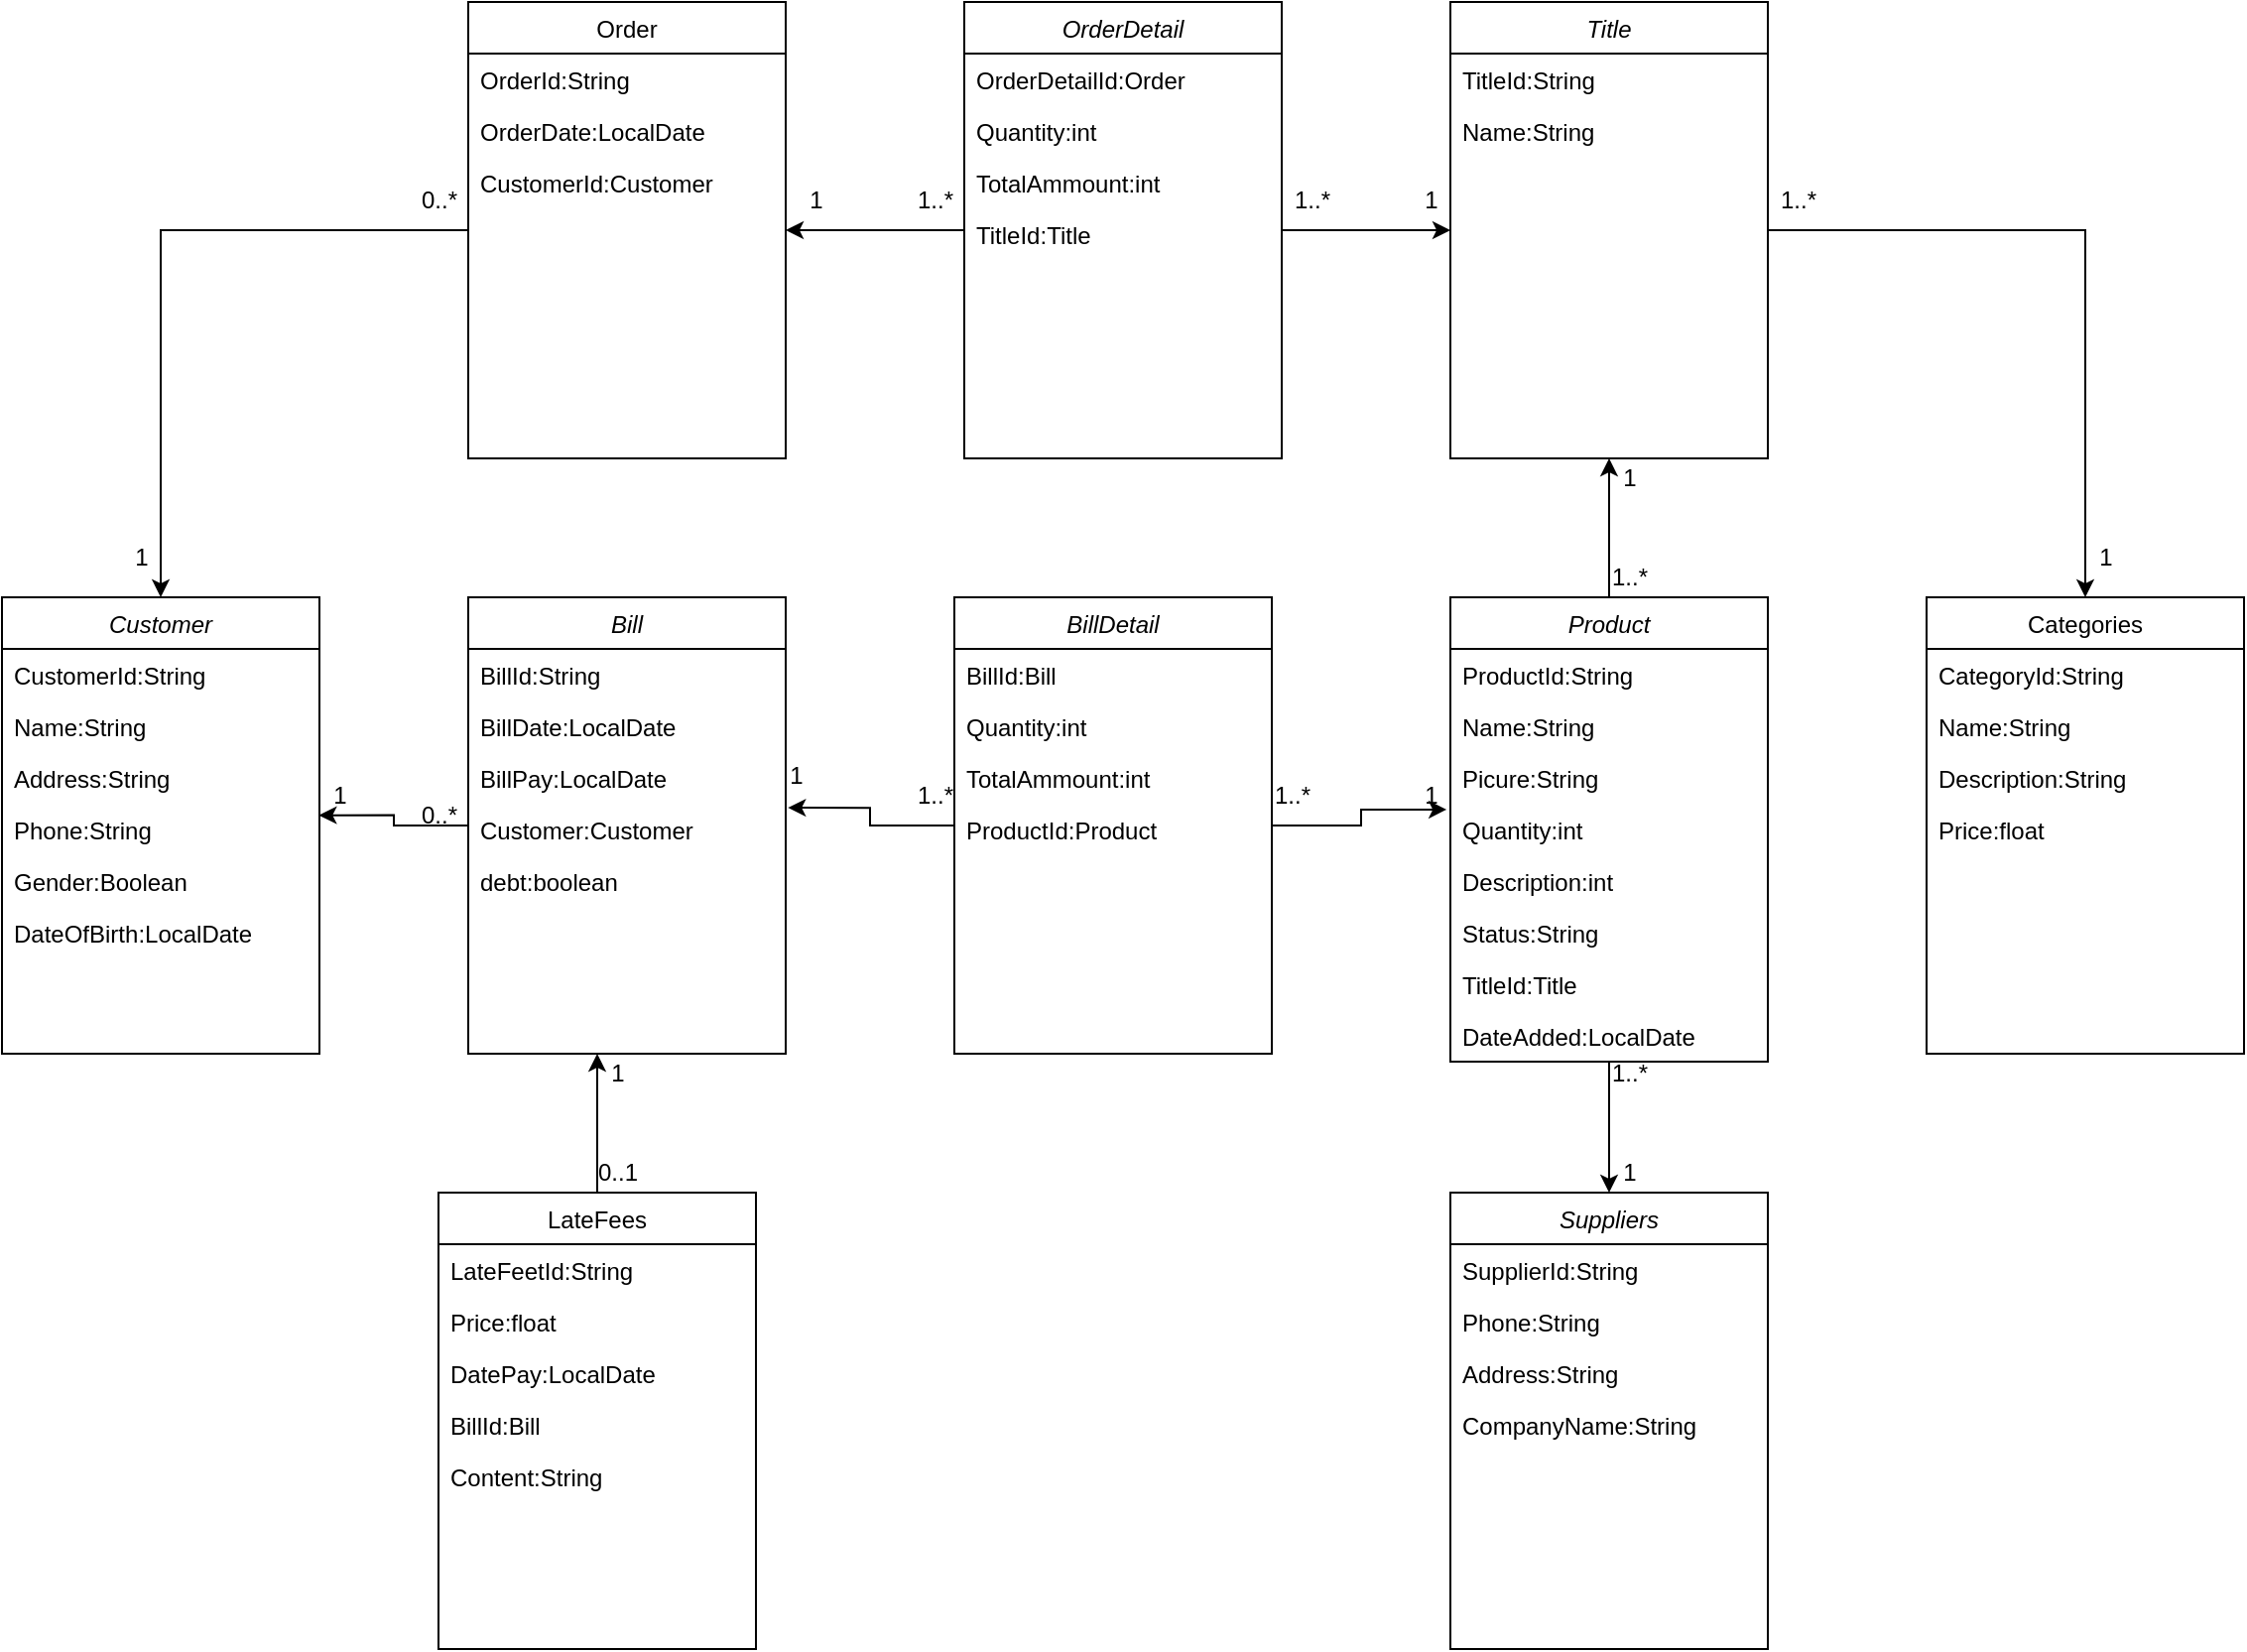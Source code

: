 <mxfile version="13.7.3" type="github">
  <diagram id="C5RBs43oDa-KdzZeNtuy" name="Page-1">
    <mxGraphModel dx="2249" dy="1899" grid="1" gridSize="10" guides="1" tooltips="1" connect="1" arrows="1" fold="1" page="1" pageScale="1" pageWidth="827" pageHeight="1169" math="0" shadow="0">
      <root>
        <mxCell id="WIyWlLk6GJQsqaUBKTNV-0" />
        <mxCell id="WIyWlLk6GJQsqaUBKTNV-1" parent="WIyWlLk6GJQsqaUBKTNV-0" />
        <mxCell id="HUHal7CJubi-LXtCCVxJ-63" style="edgeStyle=orthogonalEdgeStyle;rounded=0;orthogonalLoop=1;jettySize=auto;html=1;entryX=0.5;entryY=0;entryDx=0;entryDy=0;" parent="WIyWlLk6GJQsqaUBKTNV-1" source="HUHal7CJubi-LXtCCVxJ-17" target="HUHal7CJubi-LXtCCVxJ-24" edge="1">
          <mxGeometry relative="1" as="geometry" />
        </mxCell>
        <mxCell id="HUHal7CJubi-LXtCCVxJ-87" style="edgeStyle=orthogonalEdgeStyle;rounded=0;orthogonalLoop=1;jettySize=auto;html=1;entryX=0.5;entryY=1;entryDx=0;entryDy=0;" parent="WIyWlLk6GJQsqaUBKTNV-1" source="HUHal7CJubi-LXtCCVxJ-17" target="HUHal7CJubi-LXtCCVxJ-28" edge="1">
          <mxGeometry relative="1" as="geometry" />
        </mxCell>
        <mxCell id="HUHal7CJubi-LXtCCVxJ-17" value="Product" style="swimlane;fontStyle=2;align=center;verticalAlign=top;childLayout=stackLayout;horizontal=1;startSize=26;horizontalStack=0;resizeParent=1;resizeLast=0;collapsible=1;marginBottom=0;rounded=0;shadow=0;strokeWidth=1;" parent="WIyWlLk6GJQsqaUBKTNV-1" vertex="1">
          <mxGeometry x="700" y="40" width="160" height="234" as="geometry">
            <mxRectangle x="230" y="140" width="160" height="26" as="alternateBounds" />
          </mxGeometry>
        </mxCell>
        <mxCell id="HUHal7CJubi-LXtCCVxJ-18" value="ProductId:String" style="text;align=left;verticalAlign=top;spacingLeft=4;spacingRight=4;overflow=hidden;rotatable=0;points=[[0,0.5],[1,0.5]];portConstraint=eastwest;" parent="HUHal7CJubi-LXtCCVxJ-17" vertex="1">
          <mxGeometry y="26" width="160" height="26" as="geometry" />
        </mxCell>
        <mxCell id="HUHal7CJubi-LXtCCVxJ-19" value="Name:String" style="text;align=left;verticalAlign=top;spacingLeft=4;spacingRight=4;overflow=hidden;rotatable=0;points=[[0,0.5],[1,0.5]];portConstraint=eastwest;" parent="HUHal7CJubi-LXtCCVxJ-17" vertex="1">
          <mxGeometry y="52" width="160" height="26" as="geometry" />
        </mxCell>
        <mxCell id="HUHal7CJubi-LXtCCVxJ-22" value="Picure:String" style="text;align=left;verticalAlign=top;spacingLeft=4;spacingRight=4;overflow=hidden;rotatable=0;points=[[0,0.5],[1,0.5]];portConstraint=eastwest;" parent="HUHal7CJubi-LXtCCVxJ-17" vertex="1">
          <mxGeometry y="78" width="160" height="26" as="geometry" />
        </mxCell>
        <mxCell id="HUHal7CJubi-LXtCCVxJ-51" value="Quantity:int" style="text;align=left;verticalAlign=top;spacingLeft=4;spacingRight=4;overflow=hidden;rotatable=0;points=[[0,0.5],[1,0.5]];portConstraint=eastwest;" parent="HUHal7CJubi-LXtCCVxJ-17" vertex="1">
          <mxGeometry y="104" width="160" height="26" as="geometry" />
        </mxCell>
        <mxCell id="HUHal7CJubi-LXtCCVxJ-52" value="Description:int" style="text;align=left;verticalAlign=top;spacingLeft=4;spacingRight=4;overflow=hidden;rotatable=0;points=[[0,0.5],[1,0.5]];portConstraint=eastwest;" parent="HUHal7CJubi-LXtCCVxJ-17" vertex="1">
          <mxGeometry y="130" width="160" height="26" as="geometry" />
        </mxCell>
        <mxCell id="HUHal7CJubi-LXtCCVxJ-54" value="Status:String" style="text;align=left;verticalAlign=top;spacingLeft=4;spacingRight=4;overflow=hidden;rotatable=0;points=[[0,0.5],[1,0.5]];portConstraint=eastwest;" parent="HUHal7CJubi-LXtCCVxJ-17" vertex="1">
          <mxGeometry y="156" width="160" height="26" as="geometry" />
        </mxCell>
        <mxCell id="3YXi7fwlqKHGW41oBB8G-20" value="TitleId:Title" style="text;align=left;verticalAlign=top;spacingLeft=4;spacingRight=4;overflow=hidden;rotatable=0;points=[[0,0.5],[1,0.5]];portConstraint=eastwest;" vertex="1" parent="HUHal7CJubi-LXtCCVxJ-17">
          <mxGeometry y="182" width="160" height="26" as="geometry" />
        </mxCell>
        <mxCell id="3YXi7fwlqKHGW41oBB8G-22" value="DateAdded:LocalDate" style="text;align=left;verticalAlign=top;spacingLeft=4;spacingRight=4;overflow=hidden;rotatable=0;points=[[0,0.5],[1,0.5]];portConstraint=eastwest;" vertex="1" parent="HUHal7CJubi-LXtCCVxJ-17">
          <mxGeometry y="208" width="160" height="26" as="geometry" />
        </mxCell>
        <mxCell id="zkfFHV4jXpPFQw0GAbJ--6" value="Categories" style="swimlane;fontStyle=0;align=center;verticalAlign=top;childLayout=stackLayout;horizontal=1;startSize=26;horizontalStack=0;resizeParent=1;resizeLast=0;collapsible=1;marginBottom=0;rounded=0;shadow=0;strokeWidth=1;" parent="WIyWlLk6GJQsqaUBKTNV-1" vertex="1">
          <mxGeometry x="940" y="40" width="160" height="230" as="geometry">
            <mxRectangle x="130" y="380" width="160" height="26" as="alternateBounds" />
          </mxGeometry>
        </mxCell>
        <mxCell id="HUHal7CJubi-LXtCCVxJ-9" value="CategoryId:String" style="text;align=left;verticalAlign=top;spacingLeft=4;spacingRight=4;overflow=hidden;rotatable=0;points=[[0,0.5],[1,0.5]];portConstraint=eastwest;" parent="zkfFHV4jXpPFQw0GAbJ--6" vertex="1">
          <mxGeometry y="26" width="160" height="26" as="geometry" />
        </mxCell>
        <mxCell id="HUHal7CJubi-LXtCCVxJ-15" value="Name:String" style="text;align=left;verticalAlign=top;spacingLeft=4;spacingRight=4;overflow=hidden;rotatable=0;points=[[0,0.5],[1,0.5]];portConstraint=eastwest;" parent="zkfFHV4jXpPFQw0GAbJ--6" vertex="1">
          <mxGeometry y="52" width="160" height="26" as="geometry" />
        </mxCell>
        <mxCell id="HUHal7CJubi-LXtCCVxJ-56" value="Description:String" style="text;align=left;verticalAlign=top;spacingLeft=4;spacingRight=4;overflow=hidden;rotatable=0;points=[[0,0.5],[1,0.5]];portConstraint=eastwest;" parent="zkfFHV4jXpPFQw0GAbJ--6" vertex="1">
          <mxGeometry y="78" width="160" height="26" as="geometry" />
        </mxCell>
        <mxCell id="HUHal7CJubi-LXtCCVxJ-83" value="Price:float" style="text;align=left;verticalAlign=top;spacingLeft=4;spacingRight=4;overflow=hidden;rotatable=0;points=[[0,0.5],[1,0.5]];portConstraint=eastwest;" parent="zkfFHV4jXpPFQw0GAbJ--6" vertex="1">
          <mxGeometry y="104" width="160" height="32" as="geometry" />
        </mxCell>
        <mxCell id="HUHal7CJubi-LXtCCVxJ-24" value="Suppliers" style="swimlane;fontStyle=2;align=center;verticalAlign=top;childLayout=stackLayout;horizontal=1;startSize=26;horizontalStack=0;resizeParent=1;resizeLast=0;collapsible=1;marginBottom=0;rounded=0;shadow=0;strokeWidth=1;" parent="WIyWlLk6GJQsqaUBKTNV-1" vertex="1">
          <mxGeometry x="700" y="340" width="160" height="230" as="geometry">
            <mxRectangle x="230" y="140" width="160" height="26" as="alternateBounds" />
          </mxGeometry>
        </mxCell>
        <mxCell id="HUHal7CJubi-LXtCCVxJ-25" value="SupplierId:String" style="text;align=left;verticalAlign=top;spacingLeft=4;spacingRight=4;overflow=hidden;rotatable=0;points=[[0,0.5],[1,0.5]];portConstraint=eastwest;" parent="HUHal7CJubi-LXtCCVxJ-24" vertex="1">
          <mxGeometry y="26" width="160" height="26" as="geometry" />
        </mxCell>
        <mxCell id="HUHal7CJubi-LXtCCVxJ-26" value="Phone:String" style="text;align=left;verticalAlign=top;spacingLeft=4;spacingRight=4;overflow=hidden;rotatable=0;points=[[0,0.5],[1,0.5]];portConstraint=eastwest;" parent="HUHal7CJubi-LXtCCVxJ-24" vertex="1">
          <mxGeometry y="52" width="160" height="26" as="geometry" />
        </mxCell>
        <mxCell id="HUHal7CJubi-LXtCCVxJ-27" value="Address:String" style="text;align=left;verticalAlign=top;spacingLeft=4;spacingRight=4;overflow=hidden;rotatable=0;points=[[0,0.5],[1,0.5]];portConstraint=eastwest;" parent="HUHal7CJubi-LXtCCVxJ-24" vertex="1">
          <mxGeometry y="78" width="160" height="26" as="geometry" />
        </mxCell>
        <mxCell id="HUHal7CJubi-LXtCCVxJ-32" value="CompanyName:String" style="text;align=left;verticalAlign=top;spacingLeft=4;spacingRight=4;overflow=hidden;rotatable=0;points=[[0,0.5],[1,0.5]];portConstraint=eastwest;" parent="HUHal7CJubi-LXtCCVxJ-24" vertex="1">
          <mxGeometry y="104" width="160" height="26" as="geometry" />
        </mxCell>
        <mxCell id="HUHal7CJubi-LXtCCVxJ-65" value="1" style="text;html=1;align=center;verticalAlign=middle;resizable=0;points=[];autosize=1;" parent="WIyWlLk6GJQsqaUBKTNV-1" vertex="1">
          <mxGeometry x="780" y="320" width="20" height="20" as="geometry" />
        </mxCell>
        <mxCell id="HUHal7CJubi-LXtCCVxJ-66" value="1..*" style="text;html=1;align=center;verticalAlign=middle;resizable=0;points=[];autosize=1;" parent="WIyWlLk6GJQsqaUBKTNV-1" vertex="1">
          <mxGeometry x="775" y="270" width="30" height="20" as="geometry" />
        </mxCell>
        <mxCell id="HUHal7CJubi-LXtCCVxJ-67" value="1..*" style="text;html=1;align=center;verticalAlign=middle;resizable=0;points=[];autosize=1;" parent="WIyWlLk6GJQsqaUBKTNV-1" vertex="1">
          <mxGeometry x="860" y="-170" width="30" height="20" as="geometry" />
        </mxCell>
        <mxCell id="HUHal7CJubi-LXtCCVxJ-68" value="1" style="text;html=1;align=center;verticalAlign=middle;resizable=0;points=[];autosize=1;" parent="WIyWlLk6GJQsqaUBKTNV-1" vertex="1">
          <mxGeometry x="1020" y="10" width="20" height="20" as="geometry" />
        </mxCell>
        <mxCell id="HUHal7CJubi-LXtCCVxJ-75" style="edgeStyle=orthogonalEdgeStyle;rounded=0;orthogonalLoop=1;jettySize=auto;html=1;entryX=0.998;entryY=0.224;entryDx=0;entryDy=0;entryPerimeter=0;" parent="WIyWlLk6GJQsqaUBKTNV-1" source="HUHal7CJubi-LXtCCVxJ-57" target="HUHal7CJubi-LXtCCVxJ-11" edge="1">
          <mxGeometry relative="1" as="geometry" />
        </mxCell>
        <mxCell id="HUHal7CJubi-LXtCCVxJ-73" style="edgeStyle=orthogonalEdgeStyle;rounded=0;orthogonalLoop=1;jettySize=auto;html=1;entryX=-0.012;entryY=0.115;entryDx=0;entryDy=0;entryPerimeter=0;" parent="WIyWlLk6GJQsqaUBKTNV-1" source="HUHal7CJubi-LXtCCVxJ-39" target="HUHal7CJubi-LXtCCVxJ-51" edge="1">
          <mxGeometry relative="1" as="geometry" />
        </mxCell>
        <mxCell id="HUHal7CJubi-LXtCCVxJ-74" style="edgeStyle=orthogonalEdgeStyle;rounded=0;orthogonalLoop=1;jettySize=auto;html=1;entryX=1.007;entryY=0.079;entryDx=0;entryDy=0;entryPerimeter=0;" parent="WIyWlLk6GJQsqaUBKTNV-1" source="HUHal7CJubi-LXtCCVxJ-39" target="HUHal7CJubi-LXtCCVxJ-61" edge="1">
          <mxGeometry relative="1" as="geometry" />
        </mxCell>
        <mxCell id="HUHal7CJubi-LXtCCVxJ-39" value="BillDetail" style="swimlane;fontStyle=2;align=center;verticalAlign=top;childLayout=stackLayout;horizontal=1;startSize=26;horizontalStack=0;resizeParent=1;resizeLast=0;collapsible=1;marginBottom=0;rounded=0;shadow=0;strokeWidth=1;" parent="WIyWlLk6GJQsqaUBKTNV-1" vertex="1">
          <mxGeometry x="450" y="40" width="160" height="230" as="geometry">
            <mxRectangle x="230" y="140" width="160" height="26" as="alternateBounds" />
          </mxGeometry>
        </mxCell>
        <mxCell id="HUHal7CJubi-LXtCCVxJ-40" value="BillId:Bill" style="text;align=left;verticalAlign=top;spacingLeft=4;spacingRight=4;overflow=hidden;rotatable=0;points=[[0,0.5],[1,0.5]];portConstraint=eastwest;" parent="HUHal7CJubi-LXtCCVxJ-39" vertex="1">
          <mxGeometry y="26" width="160" height="26" as="geometry" />
        </mxCell>
        <mxCell id="HUHal7CJubi-LXtCCVxJ-41" value="Quantity:int" style="text;align=left;verticalAlign=top;spacingLeft=4;spacingRight=4;overflow=hidden;rotatable=0;points=[[0,0.5],[1,0.5]];portConstraint=eastwest;" parent="HUHal7CJubi-LXtCCVxJ-39" vertex="1">
          <mxGeometry y="52" width="160" height="26" as="geometry" />
        </mxCell>
        <mxCell id="HUHal7CJubi-LXtCCVxJ-42" value="TotalAmmount:int" style="text;align=left;verticalAlign=top;spacingLeft=4;spacingRight=4;overflow=hidden;rotatable=0;points=[[0,0.5],[1,0.5]];portConstraint=eastwest;" parent="HUHal7CJubi-LXtCCVxJ-39" vertex="1">
          <mxGeometry y="78" width="160" height="26" as="geometry" />
        </mxCell>
        <mxCell id="HUHal7CJubi-LXtCCVxJ-43" value="ProductId:Product" style="text;align=left;verticalAlign=top;spacingLeft=4;spacingRight=4;overflow=hidden;rotatable=0;points=[[0,0.5],[1,0.5]];portConstraint=eastwest;" parent="HUHal7CJubi-LXtCCVxJ-39" vertex="1">
          <mxGeometry y="104" width="160" height="26" as="geometry" />
        </mxCell>
        <mxCell id="zkfFHV4jXpPFQw0GAbJ--0" value="Customer" style="swimlane;fontStyle=2;align=center;verticalAlign=top;childLayout=stackLayout;horizontal=1;startSize=26;horizontalStack=0;resizeParent=1;resizeLast=0;collapsible=1;marginBottom=0;rounded=0;shadow=0;strokeWidth=1;" parent="WIyWlLk6GJQsqaUBKTNV-1" vertex="1">
          <mxGeometry x="-30" y="40" width="160" height="230" as="geometry">
            <mxRectangle x="230" y="140" width="160" height="26" as="alternateBounds" />
          </mxGeometry>
        </mxCell>
        <mxCell id="HUHal7CJubi-LXtCCVxJ-16" value="CustomerId:String" style="text;align=left;verticalAlign=top;spacingLeft=4;spacingRight=4;overflow=hidden;rotatable=0;points=[[0,0.5],[1,0.5]];portConstraint=eastwest;" parent="zkfFHV4jXpPFQw0GAbJ--0" vertex="1">
          <mxGeometry y="26" width="160" height="26" as="geometry" />
        </mxCell>
        <mxCell id="HUHal7CJubi-LXtCCVxJ-8" value="Name:String" style="text;align=left;verticalAlign=top;spacingLeft=4;spacingRight=4;overflow=hidden;rotatable=0;points=[[0,0.5],[1,0.5]];portConstraint=eastwest;" parent="zkfFHV4jXpPFQw0GAbJ--0" vertex="1">
          <mxGeometry y="52" width="160" height="26" as="geometry" />
        </mxCell>
        <mxCell id="HUHal7CJubi-LXtCCVxJ-10" value="Address:String" style="text;align=left;verticalAlign=top;spacingLeft=4;spacingRight=4;overflow=hidden;rotatable=0;points=[[0,0.5],[1,0.5]];portConstraint=eastwest;" parent="zkfFHV4jXpPFQw0GAbJ--0" vertex="1">
          <mxGeometry y="78" width="160" height="26" as="geometry" />
        </mxCell>
        <mxCell id="HUHal7CJubi-LXtCCVxJ-11" value="Phone:String" style="text;align=left;verticalAlign=top;spacingLeft=4;spacingRight=4;overflow=hidden;rotatable=0;points=[[0,0.5],[1,0.5]];portConstraint=eastwest;" parent="zkfFHV4jXpPFQw0GAbJ--0" vertex="1">
          <mxGeometry y="104" width="160" height="26" as="geometry" />
        </mxCell>
        <mxCell id="HUHal7CJubi-LXtCCVxJ-55" value="Gender:Boolean" style="text;align=left;verticalAlign=top;spacingLeft=4;spacingRight=4;overflow=hidden;rotatable=0;points=[[0,0.5],[1,0.5]];portConstraint=eastwest;" parent="zkfFHV4jXpPFQw0GAbJ--0" vertex="1">
          <mxGeometry y="130" width="160" height="26" as="geometry" />
        </mxCell>
        <mxCell id="3YXi7fwlqKHGW41oBB8G-0" value="DateOfBirth:LocalDate" style="text;align=left;verticalAlign=top;spacingLeft=4;spacingRight=4;overflow=hidden;rotatable=0;points=[[0,0.5],[1,0.5]];portConstraint=eastwest;" vertex="1" parent="zkfFHV4jXpPFQw0GAbJ--0">
          <mxGeometry y="156" width="160" height="26" as="geometry" />
        </mxCell>
        <mxCell id="HUHal7CJubi-LXtCCVxJ-76" value="1" style="text;html=1;align=center;verticalAlign=middle;resizable=0;points=[];autosize=1;" parent="WIyWlLk6GJQsqaUBKTNV-1" vertex="1">
          <mxGeometry x="130" y="130" width="20" height="20" as="geometry" />
        </mxCell>
        <mxCell id="HUHal7CJubi-LXtCCVxJ-77" value="1" style="text;html=1;align=center;verticalAlign=middle;resizable=0;points=[];autosize=1;" parent="WIyWlLk6GJQsqaUBKTNV-1" vertex="1">
          <mxGeometry x="680" y="130" width="20" height="20" as="geometry" />
        </mxCell>
        <mxCell id="HUHal7CJubi-LXtCCVxJ-78" value="1" style="text;html=1;align=center;verticalAlign=middle;resizable=0;points=[];autosize=1;" parent="WIyWlLk6GJQsqaUBKTNV-1" vertex="1">
          <mxGeometry x="360" y="120" width="20" height="20" as="geometry" />
        </mxCell>
        <mxCell id="HUHal7CJubi-LXtCCVxJ-79" value="1..*" style="text;html=1;align=center;verticalAlign=middle;resizable=0;points=[];autosize=1;" parent="WIyWlLk6GJQsqaUBKTNV-1" vertex="1">
          <mxGeometry x="425" y="130" width="30" height="20" as="geometry" />
        </mxCell>
        <mxCell id="HUHal7CJubi-LXtCCVxJ-80" value="1..*" style="text;html=1;align=center;verticalAlign=middle;resizable=0;points=[];autosize=1;" parent="WIyWlLk6GJQsqaUBKTNV-1" vertex="1">
          <mxGeometry x="605" y="130" width="30" height="20" as="geometry" />
        </mxCell>
        <mxCell id="HUHal7CJubi-LXtCCVxJ-81" value="0..*" style="text;html=1;align=center;verticalAlign=middle;resizable=0;points=[];autosize=1;" parent="WIyWlLk6GJQsqaUBKTNV-1" vertex="1">
          <mxGeometry x="175" y="140" width="30" height="20" as="geometry" />
        </mxCell>
        <mxCell id="3YXi7fwlqKHGW41oBB8G-24" style="edgeStyle=orthogonalEdgeStyle;rounded=0;orthogonalLoop=1;jettySize=auto;html=1;entryX=0.5;entryY=0;entryDx=0;entryDy=0;" edge="1" parent="WIyWlLk6GJQsqaUBKTNV-1" source="HUHal7CJubi-LXtCCVxJ-28" target="zkfFHV4jXpPFQw0GAbJ--6">
          <mxGeometry relative="1" as="geometry" />
        </mxCell>
        <mxCell id="HUHal7CJubi-LXtCCVxJ-28" value="Title" style="swimlane;fontStyle=2;align=center;verticalAlign=top;childLayout=stackLayout;horizontal=1;startSize=26;horizontalStack=0;resizeParent=1;resizeLast=0;collapsible=1;marginBottom=0;rounded=0;shadow=0;strokeWidth=1;" parent="WIyWlLk6GJQsqaUBKTNV-1" vertex="1">
          <mxGeometry x="700" y="-260" width="160" height="230" as="geometry">
            <mxRectangle x="230" y="140" width="160" height="26" as="alternateBounds" />
          </mxGeometry>
        </mxCell>
        <mxCell id="HUHal7CJubi-LXtCCVxJ-29" value="TitleId:String" style="text;align=left;verticalAlign=top;spacingLeft=4;spacingRight=4;overflow=hidden;rotatable=0;points=[[0,0.5],[1,0.5]];portConstraint=eastwest;" parent="HUHal7CJubi-LXtCCVxJ-28" vertex="1">
          <mxGeometry y="26" width="160" height="26" as="geometry" />
        </mxCell>
        <mxCell id="HUHal7CJubi-LXtCCVxJ-30" value="Name:String" style="text;align=left;verticalAlign=top;spacingLeft=4;spacingRight=4;overflow=hidden;rotatable=0;points=[[0,0.5],[1,0.5]];portConstraint=eastwest;" parent="HUHal7CJubi-LXtCCVxJ-28" vertex="1">
          <mxGeometry y="52" width="160" height="26" as="geometry" />
        </mxCell>
        <mxCell id="HUHal7CJubi-LXtCCVxJ-88" value="1" style="text;html=1;align=center;verticalAlign=middle;resizable=0;points=[];autosize=1;" parent="WIyWlLk6GJQsqaUBKTNV-1" vertex="1">
          <mxGeometry x="780" y="-30" width="20" height="20" as="geometry" />
        </mxCell>
        <mxCell id="HUHal7CJubi-LXtCCVxJ-89" value="1..*" style="text;html=1;align=center;verticalAlign=middle;resizable=0;points=[];autosize=1;" parent="WIyWlLk6GJQsqaUBKTNV-1" vertex="1">
          <mxGeometry x="775" y="20" width="30" height="20" as="geometry" />
        </mxCell>
        <mxCell id="HUHal7CJubi-LXtCCVxJ-107" style="edgeStyle=orthogonalEdgeStyle;rounded=0;orthogonalLoop=1;jettySize=auto;html=1;" parent="WIyWlLk6GJQsqaUBKTNV-1" source="HUHal7CJubi-LXtCCVxJ-69" edge="1">
          <mxGeometry relative="1" as="geometry">
            <mxPoint x="270" y="270" as="targetPoint" />
          </mxGeometry>
        </mxCell>
        <mxCell id="HUHal7CJubi-LXtCCVxJ-69" value="LateFees" style="swimlane;fontStyle=0;align=center;verticalAlign=top;childLayout=stackLayout;horizontal=1;startSize=26;horizontalStack=0;resizeParent=1;resizeLast=0;collapsible=1;marginBottom=0;rounded=0;shadow=0;strokeWidth=1;" parent="WIyWlLk6GJQsqaUBKTNV-1" vertex="1">
          <mxGeometry x="190" y="340" width="160" height="230" as="geometry">
            <mxRectangle x="130" y="380" width="160" height="26" as="alternateBounds" />
          </mxGeometry>
        </mxCell>
        <mxCell id="HUHal7CJubi-LXtCCVxJ-70" value="LateFeetId:String" style="text;align=left;verticalAlign=top;spacingLeft=4;spacingRight=4;overflow=hidden;rotatable=0;points=[[0,0.5],[1,0.5]];portConstraint=eastwest;" parent="HUHal7CJubi-LXtCCVxJ-69" vertex="1">
          <mxGeometry y="26" width="160" height="26" as="geometry" />
        </mxCell>
        <mxCell id="HUHal7CJubi-LXtCCVxJ-71" value="Price:float" style="text;align=left;verticalAlign=top;spacingLeft=4;spacingRight=4;overflow=hidden;rotatable=0;points=[[0,0.5],[1,0.5]];portConstraint=eastwest;" parent="HUHal7CJubi-LXtCCVxJ-69" vertex="1">
          <mxGeometry y="52" width="160" height="26" as="geometry" />
        </mxCell>
        <mxCell id="HUHal7CJubi-LXtCCVxJ-86" value="DatePay:LocalDate" style="text;align=left;verticalAlign=top;spacingLeft=4;spacingRight=4;overflow=hidden;rotatable=0;points=[[0,0.5],[1,0.5]];portConstraint=eastwest;" parent="HUHal7CJubi-LXtCCVxJ-69" vertex="1">
          <mxGeometry y="78" width="160" height="26" as="geometry" />
        </mxCell>
        <mxCell id="HUHal7CJubi-LXtCCVxJ-96" value="BillId:Bill" style="text;align=left;verticalAlign=top;spacingLeft=4;spacingRight=4;overflow=hidden;rotatable=0;points=[[0,0.5],[1,0.5]];portConstraint=eastwest;" parent="HUHal7CJubi-LXtCCVxJ-69" vertex="1">
          <mxGeometry y="104" width="160" height="26" as="geometry" />
        </mxCell>
        <mxCell id="3YXi7fwlqKHGW41oBB8G-21" value="Content:String" style="text;align=left;verticalAlign=top;spacingLeft=4;spacingRight=4;overflow=hidden;rotatable=0;points=[[0,0.5],[1,0.5]];portConstraint=eastwest;" vertex="1" parent="HUHal7CJubi-LXtCCVxJ-69">
          <mxGeometry y="130" width="160" height="26" as="geometry" />
        </mxCell>
        <mxCell id="HUHal7CJubi-LXtCCVxJ-109" style="edgeStyle=orthogonalEdgeStyle;rounded=0;orthogonalLoop=1;jettySize=auto;html=1;" parent="WIyWlLk6GJQsqaUBKTNV-1" source="HUHal7CJubi-LXtCCVxJ-90" target="zkfFHV4jXpPFQw0GAbJ--0" edge="1">
          <mxGeometry relative="1" as="geometry" />
        </mxCell>
        <mxCell id="3YXi7fwlqKHGW41oBB8G-1" value="0..1" style="text;html=1;align=center;verticalAlign=middle;resizable=0;points=[];autosize=1;" vertex="1" parent="WIyWlLk6GJQsqaUBKTNV-1">
          <mxGeometry x="260" y="320" width="40" height="20" as="geometry" />
        </mxCell>
        <mxCell id="3YXi7fwlqKHGW41oBB8G-2" value="1" style="text;html=1;align=center;verticalAlign=middle;resizable=0;points=[];autosize=1;" vertex="1" parent="WIyWlLk6GJQsqaUBKTNV-1">
          <mxGeometry x="270" y="270" width="20" height="20" as="geometry" />
        </mxCell>
        <mxCell id="3YXi7fwlqKHGW41oBB8G-4" value="1" style="text;html=1;align=center;verticalAlign=middle;resizable=0;points=[];autosize=1;" vertex="1" parent="WIyWlLk6GJQsqaUBKTNV-1">
          <mxGeometry x="30" y="10" width="20" height="20" as="geometry" />
        </mxCell>
        <mxCell id="3YXi7fwlqKHGW41oBB8G-13" style="edgeStyle=orthogonalEdgeStyle;rounded=0;orthogonalLoop=1;jettySize=auto;html=1;entryX=1;entryY=0.5;entryDx=0;entryDy=0;" edge="1" parent="WIyWlLk6GJQsqaUBKTNV-1" source="3YXi7fwlqKHGW41oBB8G-8" target="HUHal7CJubi-LXtCCVxJ-90">
          <mxGeometry relative="1" as="geometry" />
        </mxCell>
        <mxCell id="3YXi7fwlqKHGW41oBB8G-14" style="edgeStyle=orthogonalEdgeStyle;rounded=0;orthogonalLoop=1;jettySize=auto;html=1;entryX=0;entryY=0.5;entryDx=0;entryDy=0;" edge="1" parent="WIyWlLk6GJQsqaUBKTNV-1" source="3YXi7fwlqKHGW41oBB8G-8" target="HUHal7CJubi-LXtCCVxJ-28">
          <mxGeometry relative="1" as="geometry" />
        </mxCell>
        <mxCell id="3YXi7fwlqKHGW41oBB8G-8" value="OrderDetail" style="swimlane;fontStyle=2;align=center;verticalAlign=top;childLayout=stackLayout;horizontal=1;startSize=26;horizontalStack=0;resizeParent=1;resizeLast=0;collapsible=1;marginBottom=0;rounded=0;shadow=0;strokeWidth=1;" vertex="1" parent="WIyWlLk6GJQsqaUBKTNV-1">
          <mxGeometry x="455" y="-260" width="160" height="230" as="geometry">
            <mxRectangle x="230" y="140" width="160" height="26" as="alternateBounds" />
          </mxGeometry>
        </mxCell>
        <mxCell id="3YXi7fwlqKHGW41oBB8G-9" value="OrderDetailId:Order" style="text;align=left;verticalAlign=top;spacingLeft=4;spacingRight=4;overflow=hidden;rotatable=0;points=[[0,0.5],[1,0.5]];portConstraint=eastwest;" vertex="1" parent="3YXi7fwlqKHGW41oBB8G-8">
          <mxGeometry y="26" width="160" height="26" as="geometry" />
        </mxCell>
        <mxCell id="3YXi7fwlqKHGW41oBB8G-10" value="Quantity:int" style="text;align=left;verticalAlign=top;spacingLeft=4;spacingRight=4;overflow=hidden;rotatable=0;points=[[0,0.5],[1,0.5]];portConstraint=eastwest;" vertex="1" parent="3YXi7fwlqKHGW41oBB8G-8">
          <mxGeometry y="52" width="160" height="26" as="geometry" />
        </mxCell>
        <mxCell id="3YXi7fwlqKHGW41oBB8G-11" value="TotalAmmount:int" style="text;align=left;verticalAlign=top;spacingLeft=4;spacingRight=4;overflow=hidden;rotatable=0;points=[[0,0.5],[1,0.5]];portConstraint=eastwest;" vertex="1" parent="3YXi7fwlqKHGW41oBB8G-8">
          <mxGeometry y="78" width="160" height="26" as="geometry" />
        </mxCell>
        <mxCell id="3YXi7fwlqKHGW41oBB8G-12" value="TitleId:Title" style="text;align=left;verticalAlign=top;spacingLeft=4;spacingRight=4;overflow=hidden;rotatable=0;points=[[0,0.5],[1,0.5]];portConstraint=eastwest;" vertex="1" parent="3YXi7fwlqKHGW41oBB8G-8">
          <mxGeometry y="104" width="160" height="26" as="geometry" />
        </mxCell>
        <mxCell id="HUHal7CJubi-LXtCCVxJ-90" value="Order" style="swimlane;fontStyle=0;align=center;verticalAlign=top;childLayout=stackLayout;horizontal=1;startSize=26;horizontalStack=0;resizeParent=1;resizeLast=0;collapsible=1;marginBottom=0;rounded=0;shadow=0;strokeWidth=1;" parent="WIyWlLk6GJQsqaUBKTNV-1" vertex="1">
          <mxGeometry x="205" y="-260" width="160" height="230" as="geometry">
            <mxRectangle x="130" y="380" width="160" height="26" as="alternateBounds" />
          </mxGeometry>
        </mxCell>
        <mxCell id="HUHal7CJubi-LXtCCVxJ-99" value="OrderId:String" style="text;align=left;verticalAlign=top;spacingLeft=4;spacingRight=4;overflow=hidden;rotatable=0;points=[[0,0.5],[1,0.5]];portConstraint=eastwest;" parent="HUHal7CJubi-LXtCCVxJ-90" vertex="1">
          <mxGeometry y="26" width="160" height="26" as="geometry" />
        </mxCell>
        <mxCell id="HUHal7CJubi-LXtCCVxJ-98" value="OrderDate:LocalDate" style="text;align=left;verticalAlign=top;spacingLeft=4;spacingRight=4;overflow=hidden;rotatable=0;points=[[0,0.5],[1,0.5]];portConstraint=eastwest;" parent="HUHal7CJubi-LXtCCVxJ-90" vertex="1">
          <mxGeometry y="52" width="160" height="26" as="geometry" />
        </mxCell>
        <mxCell id="3YXi7fwlqKHGW41oBB8G-3" value="CustomerId:Customer" style="text;align=left;verticalAlign=top;spacingLeft=4;spacingRight=4;overflow=hidden;rotatable=0;points=[[0,0.5],[1,0.5]];portConstraint=eastwest;" vertex="1" parent="HUHal7CJubi-LXtCCVxJ-90">
          <mxGeometry y="78" width="160" height="26" as="geometry" />
        </mxCell>
        <mxCell id="3YXi7fwlqKHGW41oBB8G-15" value="&lt;div&gt;1&lt;/div&gt;" style="text;html=1;align=center;verticalAlign=middle;resizable=0;points=[];autosize=1;" vertex="1" parent="WIyWlLk6GJQsqaUBKTNV-1">
          <mxGeometry x="370" y="-170" width="20" height="20" as="geometry" />
        </mxCell>
        <mxCell id="3YXi7fwlqKHGW41oBB8G-16" value="1..*" style="text;html=1;align=center;verticalAlign=middle;resizable=0;points=[];autosize=1;" vertex="1" parent="WIyWlLk6GJQsqaUBKTNV-1">
          <mxGeometry x="425" y="-170" width="30" height="20" as="geometry" />
        </mxCell>
        <mxCell id="3YXi7fwlqKHGW41oBB8G-17" value="1..*" style="text;html=1;align=center;verticalAlign=middle;resizable=0;points=[];autosize=1;" vertex="1" parent="WIyWlLk6GJQsqaUBKTNV-1">
          <mxGeometry x="615" y="-170" width="30" height="20" as="geometry" />
        </mxCell>
        <mxCell id="3YXi7fwlqKHGW41oBB8G-18" value="1" style="text;html=1;align=center;verticalAlign=middle;resizable=0;points=[];autosize=1;" vertex="1" parent="WIyWlLk6GJQsqaUBKTNV-1">
          <mxGeometry x="680" y="-170" width="20" height="20" as="geometry" />
        </mxCell>
        <mxCell id="3YXi7fwlqKHGW41oBB8G-19" value="0..*" style="text;html=1;align=center;verticalAlign=middle;resizable=0;points=[];autosize=1;" vertex="1" parent="WIyWlLk6GJQsqaUBKTNV-1">
          <mxGeometry x="175" y="-170" width="30" height="20" as="geometry" />
        </mxCell>
        <mxCell id="HUHal7CJubi-LXtCCVxJ-57" value="Bill" style="swimlane;fontStyle=2;align=center;verticalAlign=top;childLayout=stackLayout;horizontal=1;startSize=26;horizontalStack=0;resizeParent=1;resizeLast=0;collapsible=1;marginBottom=0;rounded=0;shadow=0;strokeWidth=1;" parent="WIyWlLk6GJQsqaUBKTNV-1" vertex="1">
          <mxGeometry x="205" y="40" width="160" height="230" as="geometry">
            <mxRectangle x="230" y="140" width="160" height="26" as="alternateBounds" />
          </mxGeometry>
        </mxCell>
        <mxCell id="HUHal7CJubi-LXtCCVxJ-58" value="BillId:String" style="text;align=left;verticalAlign=top;spacingLeft=4;spacingRight=4;overflow=hidden;rotatable=0;points=[[0,0.5],[1,0.5]];portConstraint=eastwest;" parent="HUHal7CJubi-LXtCCVxJ-57" vertex="1">
          <mxGeometry y="26" width="160" height="26" as="geometry" />
        </mxCell>
        <mxCell id="HUHal7CJubi-LXtCCVxJ-59" value="BillDate:LocalDate" style="text;align=left;verticalAlign=top;spacingLeft=4;spacingRight=4;overflow=hidden;rotatable=0;points=[[0,0.5],[1,0.5]];portConstraint=eastwest;" parent="HUHal7CJubi-LXtCCVxJ-57" vertex="1">
          <mxGeometry y="52" width="160" height="26" as="geometry" />
        </mxCell>
        <mxCell id="HUHal7CJubi-LXtCCVxJ-60" value="BillPay:LocalDate" style="text;align=left;verticalAlign=top;spacingLeft=4;spacingRight=4;overflow=hidden;rotatable=0;points=[[0,0.5],[1,0.5]];portConstraint=eastwest;" parent="HUHal7CJubi-LXtCCVxJ-57" vertex="1">
          <mxGeometry y="78" width="160" height="26" as="geometry" />
        </mxCell>
        <mxCell id="HUHal7CJubi-LXtCCVxJ-61" value="Customer:Customer" style="text;align=left;verticalAlign=top;spacingLeft=4;spacingRight=4;overflow=hidden;rotatable=0;points=[[0,0.5],[1,0.5]];portConstraint=eastwest;" parent="HUHal7CJubi-LXtCCVxJ-57" vertex="1">
          <mxGeometry y="104" width="160" height="26" as="geometry" />
        </mxCell>
        <mxCell id="HUHal7CJubi-LXtCCVxJ-62" value="debt:boolean" style="text;align=left;verticalAlign=top;spacingLeft=4;spacingRight=4;overflow=hidden;rotatable=0;points=[[0,0.5],[1,0.5]];portConstraint=eastwest;" parent="HUHal7CJubi-LXtCCVxJ-57" vertex="1">
          <mxGeometry y="130" width="160" height="26" as="geometry" />
        </mxCell>
      </root>
    </mxGraphModel>
  </diagram>
</mxfile>
